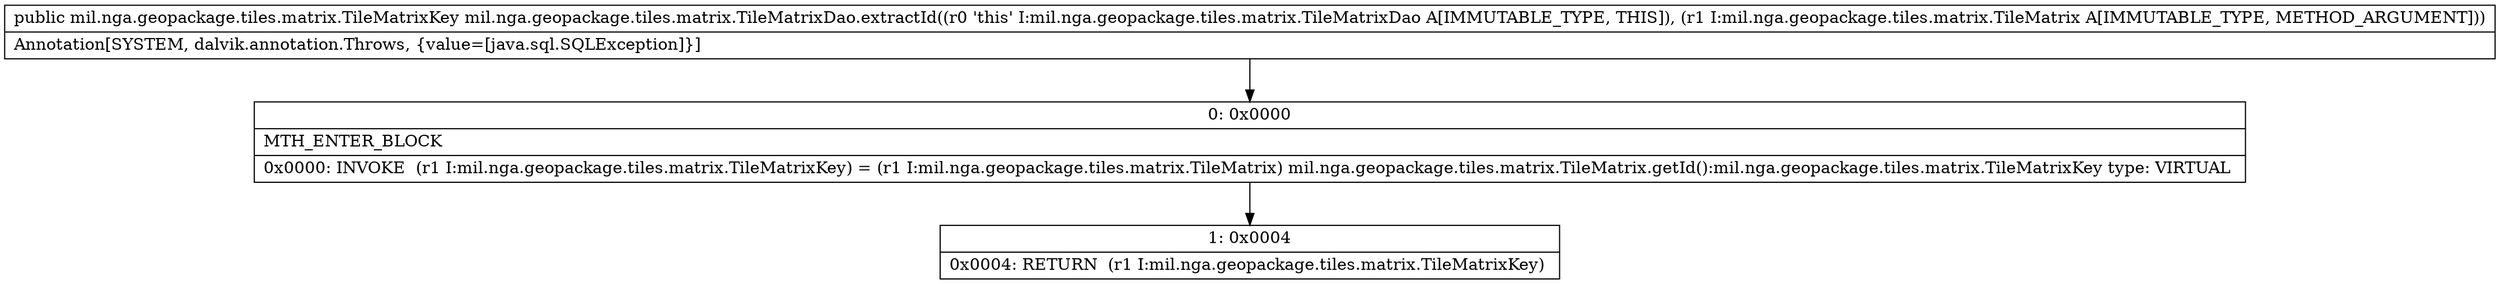 digraph "CFG formil.nga.geopackage.tiles.matrix.TileMatrixDao.extractId(Lmil\/nga\/geopackage\/tiles\/matrix\/TileMatrix;)Lmil\/nga\/geopackage\/tiles\/matrix\/TileMatrixKey;" {
Node_0 [shape=record,label="{0\:\ 0x0000|MTH_ENTER_BLOCK\l|0x0000: INVOKE  (r1 I:mil.nga.geopackage.tiles.matrix.TileMatrixKey) = (r1 I:mil.nga.geopackage.tiles.matrix.TileMatrix) mil.nga.geopackage.tiles.matrix.TileMatrix.getId():mil.nga.geopackage.tiles.matrix.TileMatrixKey type: VIRTUAL \l}"];
Node_1 [shape=record,label="{1\:\ 0x0004|0x0004: RETURN  (r1 I:mil.nga.geopackage.tiles.matrix.TileMatrixKey) \l}"];
MethodNode[shape=record,label="{public mil.nga.geopackage.tiles.matrix.TileMatrixKey mil.nga.geopackage.tiles.matrix.TileMatrixDao.extractId((r0 'this' I:mil.nga.geopackage.tiles.matrix.TileMatrixDao A[IMMUTABLE_TYPE, THIS]), (r1 I:mil.nga.geopackage.tiles.matrix.TileMatrix A[IMMUTABLE_TYPE, METHOD_ARGUMENT]))  | Annotation[SYSTEM, dalvik.annotation.Throws, \{value=[java.sql.SQLException]\}]\l}"];
MethodNode -> Node_0;
Node_0 -> Node_1;
}

